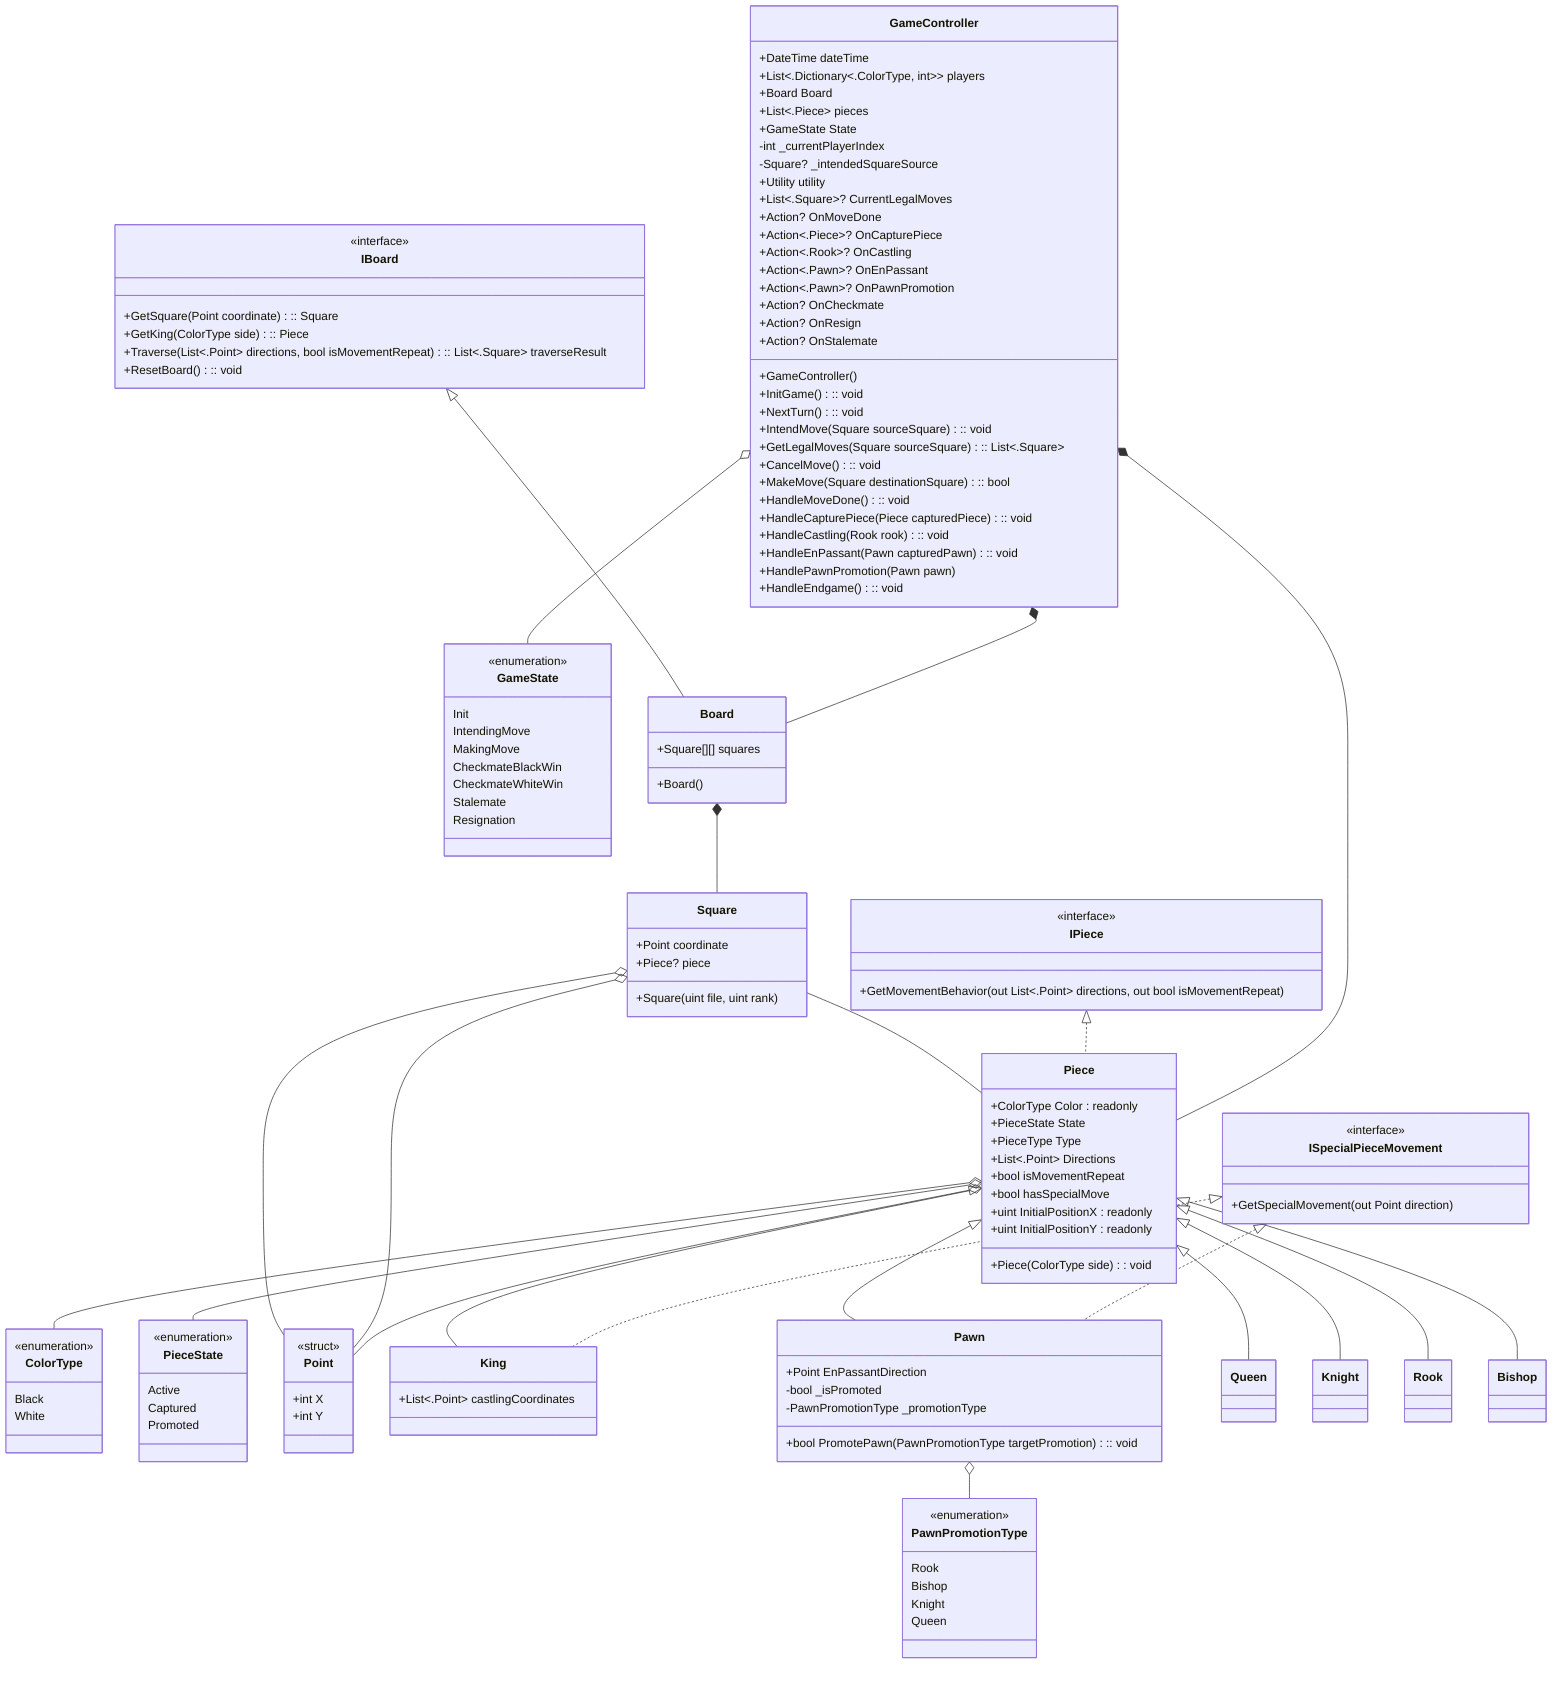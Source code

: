 classDiagram
direction TB

class ColorType {
    Black
    White
}
<<enumeration>> ColorType

class PieceState {
    Active
    Captured
    Promoted
}
<<enumeration>> PieceState

class GameState {
    Init
    IntendingMove
    MakingMove
    CheckmateBlackWin
    CheckmateWhiteWin
    Stalemate
    Resignation
}
<<enumeration>> GameState

class PawnPromotionType {
    Rook
    Bishop
    Knight
    Queen
}
<<enumeration>> PawnPromotionType

class Point {
    +int X
    +int Y
}
<<struct>> Point

class IBoard {
    +GetSquare(Point coordinate) :: Square
    +GetKing(ColorType side) :: Piece
    +Traverse(List<.Point> directions, bool isMovementRepeat) :: List<.Square> traverseResult
    +ResetBoard() :: void
}
<<interface>> IBoard

class IPiece {
    +GetMovementBehavior(out List<.Point> directions, out bool isMovementRepeat)
}
<<interface>> IPiece

class ISpecialPieceMovement {
    +GetSpecialMovement(out Point direction)
}
<<interface>> ISpecialPieceMovement

class GameController {
    +DateTime dateTime
    +List<.Dictionary<.ColorType, int>> players
    +Board Board
    +List<.Piece> pieces
    +GameState State
    -int _currentPlayerIndex
    -Square? _intendedSquareSource
    +Utility utility
    +List<.Square>? CurrentLegalMoves
    +GameController()
    +InitGame() :: void
    +NextTurn() :: void
    +IntendMove(Square sourceSquare) :: void
    +GetLegalMoves(Square sourceSquare) :: List<.Square>
    +CancelMove() :: void
    +MakeMove(Square destinationSquare) :: bool
    +Action? OnMoveDone
    +HandleMoveDone() :: void
    +Action<.Piece>? OnCapturePiece
    +HandleCapturePiece(Piece capturedPiece) :: void
    +Action<.Rook>? OnCastling
    +HandleCastling(Rook rook) :: void
    +Action<.Pawn>? OnEnPassant
    +HandleEnPassant(Pawn capturedPawn) :: void
    +Action<.Pawn>? OnPawnPromotion
    +HandlePawnPromotion(Pawn pawn)
    +Action? OnCheckmate
    +Action? OnResign
    +Action? OnStalemate
    +HandleEndgame() :: void
}

class Board {
    +Square[][] squares
    +Board()
}

class Square {
    +Point coordinate
    +Piece? piece
    +Square(uint file, uint rank)
}

class Piece {
    +ColorType Color : readonly
    +PieceState State
    +PieceType Type
    +List<.Point> Directions
    +bool isMovementRepeat
    +bool hasSpecialMove
    +uint InitialPositionX : readonly
    +uint InitialPositionY : readonly
    +Piece(ColorType side) : void
}

class King {
    +List<.Point> castlingCoordinates
}

class Pawn {
    +Point EnPassantDirection
    -bool _isPromoted
    -PawnPromotionType _promotionType
    +bool PromotePawn(PawnPromotionType targetPromotion) :: void
}

class Queen
class Knight
class Rook
class Bishop

Board *-- Square
GameController *-- Piece
GameController *-- Board
GameController o-- GameState
IBoard <|-- Board
IPiece <|.. Piece
ISpecialPieceMovement <|.. Pawn
ISpecialPieceMovement <|.. King
Pawn o-- PawnPromotionType
Piece o-- PieceState
Piece o-- ColorType
Piece o-- Point
Piece <|-- King
Piece <|-- Pawn
Piece <|-- Queen
Piece <|-- Rook
Piece <|-- Bishop
Piece <|-- Knight
Square o-- Point
Square -- Piece
Square o-- Point